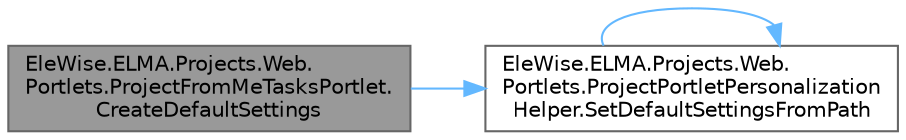 digraph "EleWise.ELMA.Projects.Web.Portlets.ProjectFromMeTasksPortlet.CreateDefaultSettings"
{
 // LATEX_PDF_SIZE
  bgcolor="transparent";
  edge [fontname=Helvetica,fontsize=10,labelfontname=Helvetica,labelfontsize=10];
  node [fontname=Helvetica,fontsize=10,shape=box,height=0.2,width=0.4];
  rankdir="LR";
  Node1 [id="Node000001",label="EleWise.ELMA.Projects.Web.\lPortlets.ProjectFromMeTasksPortlet.\lCreateDefaultSettings",height=0.2,width=0.4,color="gray40", fillcolor="grey60", style="filled", fontcolor="black",tooltip=" "];
  Node1 -> Node2 [id="edge1_Node000001_Node000002",color="steelblue1",style="solid",tooltip=" "];
  Node2 [id="Node000002",label="EleWise.ELMA.Projects.Web.\lPortlets.ProjectPortletPersonalization\lHelper.SetDefaultSettingsFromPath",height=0.2,width=0.4,color="grey40", fillcolor="white", style="filled",URL="$class_ele_wise_1_1_e_l_m_a_1_1_projects_1_1_web_1_1_portlets_1_1_project_portlet_personalization_helper.html#a9f1621f325eae1a746d2ce2ab81fecf2",tooltip="Установка в настройках портлета идентификатора проекта в зависимости от пути."];
  Node2 -> Node2 [id="edge2_Node000002_Node000002",color="steelblue1",style="solid",tooltip=" "];
}
